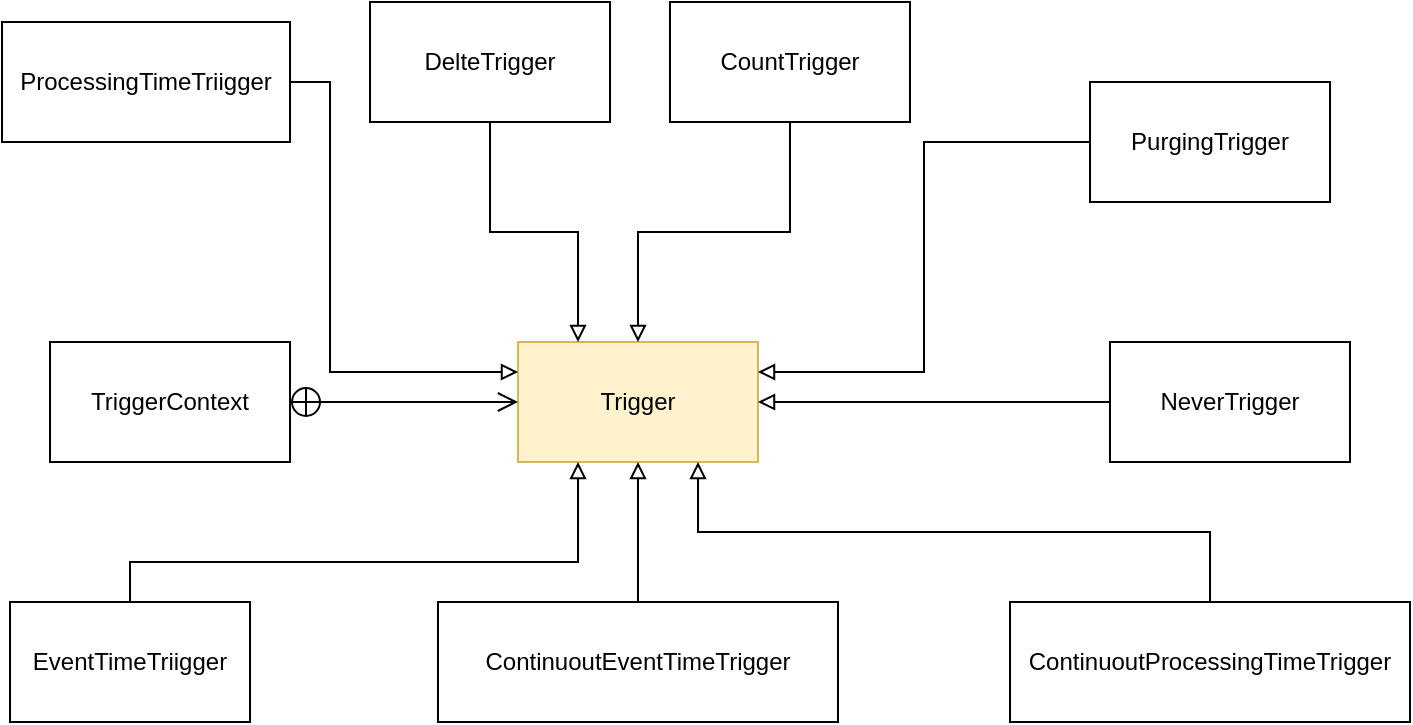 <mxfile version="13.0.3" type="device"><diagram id="tZBKyQFfueYSX5WzM8If" name="第 1 页"><mxGraphModel dx="1024" dy="592" grid="1" gridSize="10" guides="1" tooltips="1" connect="1" arrows="1" fold="1" page="1" pageScale="1" pageWidth="827" pageHeight="1169" math="0" shadow="0"><root><mxCell id="0"/><mxCell id="1" parent="0"/><mxCell id="c7waLGGDmwdRk4TJdnhR-1" value="Trigger" style="rounded=0;whiteSpace=wrap;html=1;fillColor=#fff2cc;strokeColor=#d6b656;" vertex="1" parent="1"><mxGeometry x="318" y="280" width="120" height="60" as="geometry"/></mxCell><mxCell id="c7waLGGDmwdRk4TJdnhR-15" style="edgeStyle=orthogonalEdgeStyle;rounded=0;orthogonalLoop=1;jettySize=auto;html=1;entryX=0.25;entryY=1;entryDx=0;entryDy=0;endArrow=block;endFill=0;" edge="1" parent="1" source="c7waLGGDmwdRk4TJdnhR-2" target="c7waLGGDmwdRk4TJdnhR-1"><mxGeometry relative="1" as="geometry"><Array as="points"><mxPoint x="124" y="390"/><mxPoint x="348" y="390"/></Array></mxGeometry></mxCell><mxCell id="c7waLGGDmwdRk4TJdnhR-2" value="EventTimeTriigger" style="rounded=0;whiteSpace=wrap;html=1;" vertex="1" parent="1"><mxGeometry x="64" y="410" width="120" height="60" as="geometry"/></mxCell><mxCell id="c7waLGGDmwdRk4TJdnhR-22" style="edgeStyle=orthogonalEdgeStyle;rounded=0;orthogonalLoop=1;jettySize=auto;html=1;entryX=0;entryY=0.25;entryDx=0;entryDy=0;endArrow=block;endFill=0;" edge="1" parent="1" source="c7waLGGDmwdRk4TJdnhR-3" target="c7waLGGDmwdRk4TJdnhR-1"><mxGeometry relative="1" as="geometry"><Array as="points"><mxPoint x="224" y="150"/><mxPoint x="224" y="295"/></Array></mxGeometry></mxCell><mxCell id="c7waLGGDmwdRk4TJdnhR-3" value="ProcessingTimeTriigger" style="rounded=0;whiteSpace=wrap;html=1;" vertex="1" parent="1"><mxGeometry x="60" y="120" width="144" height="60" as="geometry"/></mxCell><mxCell id="c7waLGGDmwdRk4TJdnhR-21" style="edgeStyle=orthogonalEdgeStyle;rounded=0;orthogonalLoop=1;jettySize=auto;html=1;entryX=0.25;entryY=0;entryDx=0;entryDy=0;endArrow=block;endFill=0;" edge="1" parent="1" source="c7waLGGDmwdRk4TJdnhR-4" target="c7waLGGDmwdRk4TJdnhR-1"><mxGeometry relative="1" as="geometry"/></mxCell><mxCell id="c7waLGGDmwdRk4TJdnhR-4" value="DelteTrigger" style="rounded=0;whiteSpace=wrap;html=1;" vertex="1" parent="1"><mxGeometry x="244" y="110" width="120" height="60" as="geometry"/></mxCell><mxCell id="c7waLGGDmwdRk4TJdnhR-20" style="edgeStyle=orthogonalEdgeStyle;rounded=0;orthogonalLoop=1;jettySize=auto;html=1;endArrow=block;endFill=0;" edge="1" parent="1" source="c7waLGGDmwdRk4TJdnhR-5" target="c7waLGGDmwdRk4TJdnhR-1"><mxGeometry relative="1" as="geometry"/></mxCell><mxCell id="c7waLGGDmwdRk4TJdnhR-5" value="CountTrigger" style="rounded=0;whiteSpace=wrap;html=1;" vertex="1" parent="1"><mxGeometry x="394" y="110" width="120" height="60" as="geometry"/></mxCell><mxCell id="c7waLGGDmwdRk4TJdnhR-19" style="edgeStyle=orthogonalEdgeStyle;rounded=0;orthogonalLoop=1;jettySize=auto;html=1;entryX=1;entryY=0.25;entryDx=0;entryDy=0;endArrow=block;endFill=0;" edge="1" parent="1" source="c7waLGGDmwdRk4TJdnhR-6" target="c7waLGGDmwdRk4TJdnhR-1"><mxGeometry relative="1" as="geometry"/></mxCell><mxCell id="c7waLGGDmwdRk4TJdnhR-6" value="PurgingTrigger" style="rounded=0;whiteSpace=wrap;html=1;" vertex="1" parent="1"><mxGeometry x="604" y="150" width="120" height="60" as="geometry"/></mxCell><mxCell id="c7waLGGDmwdRk4TJdnhR-13" style="edgeStyle=orthogonalEdgeStyle;rounded=0;orthogonalLoop=1;jettySize=auto;html=1;entryX=1;entryY=0.5;entryDx=0;entryDy=0;endArrow=block;endFill=0;" edge="1" parent="1" source="c7waLGGDmwdRk4TJdnhR-7" target="c7waLGGDmwdRk4TJdnhR-1"><mxGeometry relative="1" as="geometry"/></mxCell><mxCell id="c7waLGGDmwdRk4TJdnhR-7" value="NeverTrigger" style="rounded=0;whiteSpace=wrap;html=1;" vertex="1" parent="1"><mxGeometry x="614" y="280" width="120" height="60" as="geometry"/></mxCell><mxCell id="c7waLGGDmwdRk4TJdnhR-18" style="edgeStyle=orthogonalEdgeStyle;rounded=0;orthogonalLoop=1;jettySize=auto;html=1;entryX=0.75;entryY=1;entryDx=0;entryDy=0;endArrow=block;endFill=0;exitX=0.5;exitY=0;exitDx=0;exitDy=0;" edge="1" parent="1" source="c7waLGGDmwdRk4TJdnhR-8" target="c7waLGGDmwdRk4TJdnhR-1"><mxGeometry relative="1" as="geometry"/></mxCell><mxCell id="c7waLGGDmwdRk4TJdnhR-8" value="ContinuoutProcessingTimeTrigger" style="rounded=0;whiteSpace=wrap;html=1;" vertex="1" parent="1"><mxGeometry x="564" y="410" width="200" height="60" as="geometry"/></mxCell><mxCell id="c7waLGGDmwdRk4TJdnhR-14" style="edgeStyle=orthogonalEdgeStyle;rounded=0;orthogonalLoop=1;jettySize=auto;html=1;endArrow=block;endFill=0;" edge="1" parent="1" source="c7waLGGDmwdRk4TJdnhR-10" target="c7waLGGDmwdRk4TJdnhR-1"><mxGeometry relative="1" as="geometry"/></mxCell><mxCell id="c7waLGGDmwdRk4TJdnhR-10" value="ContinuoutEventTimeTrigger" style="rounded=0;whiteSpace=wrap;html=1;" vertex="1" parent="1"><mxGeometry x="278" y="410" width="200" height="60" as="geometry"/></mxCell><mxCell id="c7waLGGDmwdRk4TJdnhR-11" value="TriggerContext" style="rounded=0;whiteSpace=wrap;html=1;" vertex="1" parent="1"><mxGeometry x="84" y="280" width="120" height="60" as="geometry"/></mxCell><mxCell id="c7waLGGDmwdRk4TJdnhR-23" value="" style="endArrow=open;startArrow=circlePlus;endFill=0;startFill=0;endSize=8;html=1;exitX=1;exitY=0.5;exitDx=0;exitDy=0;entryX=0;entryY=0.5;entryDx=0;entryDy=0;" edge="1" parent="1" source="c7waLGGDmwdRk4TJdnhR-11" target="c7waLGGDmwdRk4TJdnhR-1"><mxGeometry width="160" relative="1" as="geometry"><mxPoint x="124" y="540" as="sourcePoint"/><mxPoint x="284" y="540" as="targetPoint"/></mxGeometry></mxCell></root></mxGraphModel></diagram></mxfile>